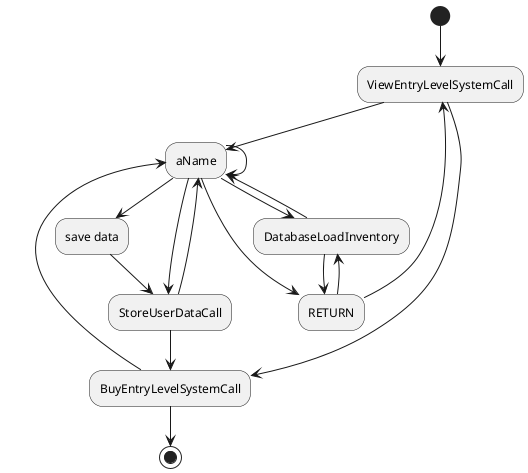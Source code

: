 @startuml
(*) --> "ViewEntryLevelSystemCall"
"ViewEntryLevelSystemCall" --> "aName"
"aName" --> "DatabaseLoadInventory"
"DatabaseLoadInventory" --> "aName"
"aName" --> "RETURN"
"RETURN" --> "DatabaseLoadInventory"
"DatabaseLoadInventory" --> "RETURN"
"RETURN" --> "ViewEntryLevelSystemCall"
"ViewEntryLevelSystemCall" --> "BuyEntryLevelSystemCall"
"BuyEntryLevelSystemCall" --> "aName"
"aName" --> "aName"
"aName" --> "StoreUserDataCall"
"StoreUserDataCall" --> "aName"
"aName" --> "save data"
"save data" --> "StoreUserDataCall"
"StoreUserDataCall" --> "BuyEntryLevelSystemCall"
"BuyEntryLevelSystemCall" --> (*)

@enduml